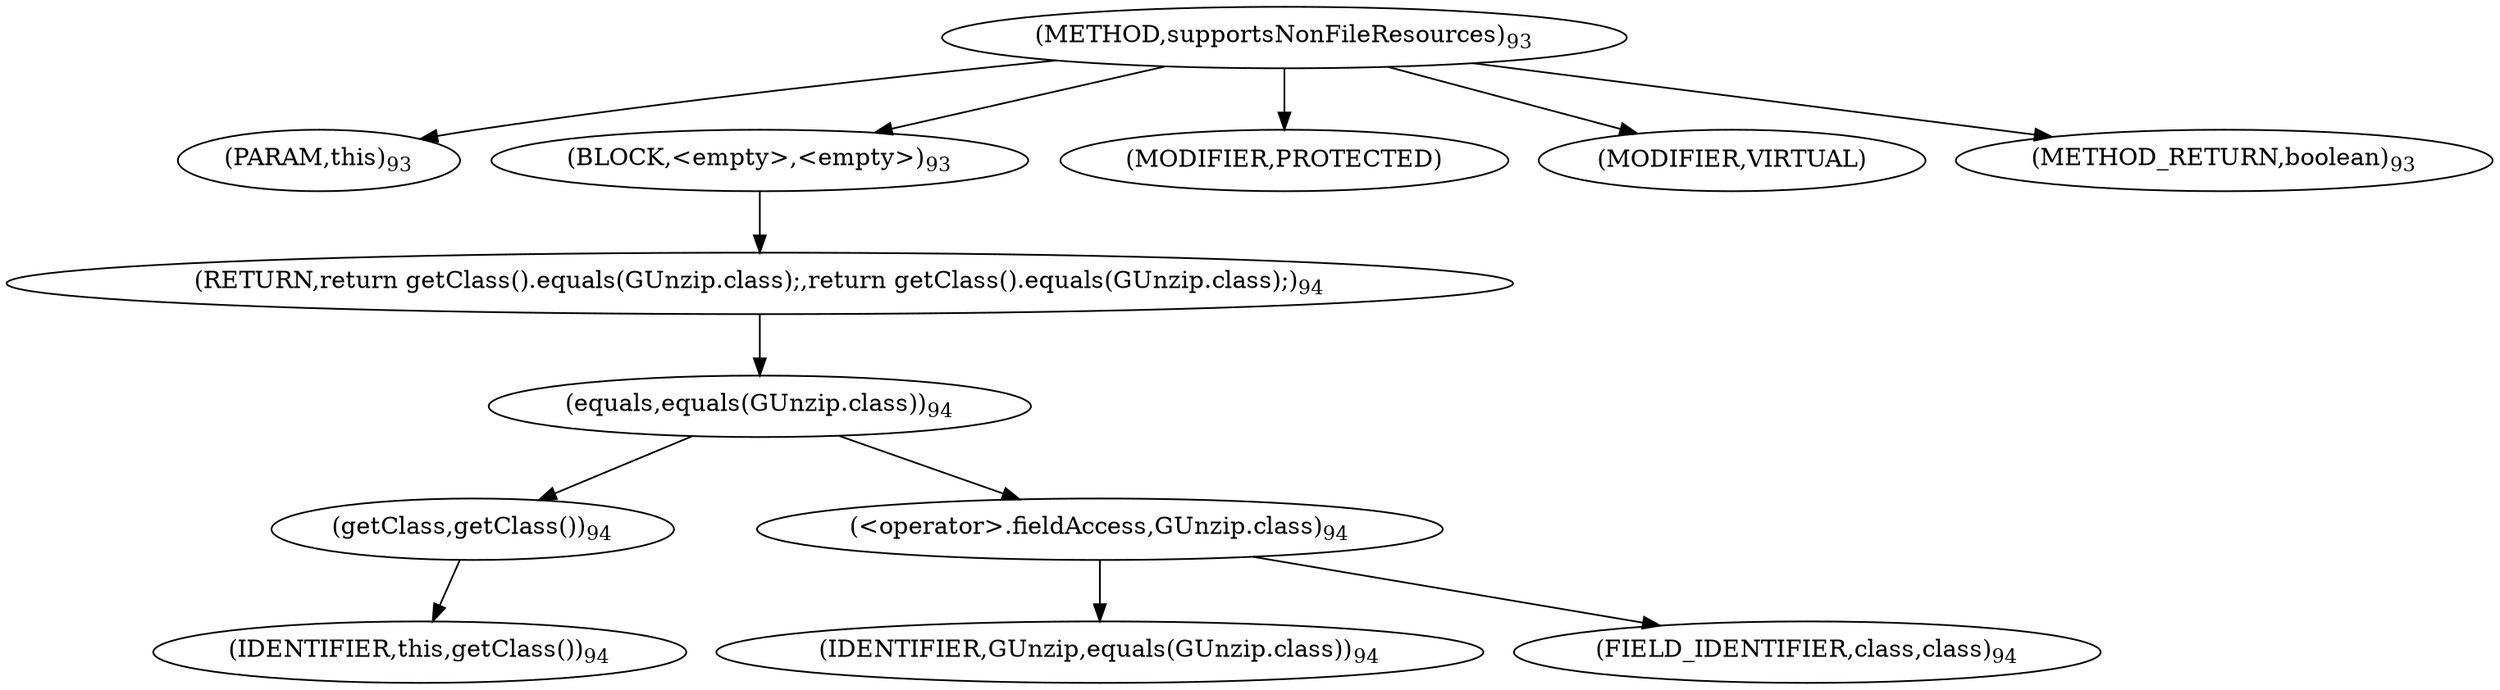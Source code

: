 digraph "supportsNonFileResources" {  
"140" [label = <(METHOD,supportsNonFileResources)<SUB>93</SUB>> ]
"11" [label = <(PARAM,this)<SUB>93</SUB>> ]
"141" [label = <(BLOCK,&lt;empty&gt;,&lt;empty&gt;)<SUB>93</SUB>> ]
"142" [label = <(RETURN,return getClass().equals(GUnzip.class);,return getClass().equals(GUnzip.class);)<SUB>94</SUB>> ]
"143" [label = <(equals,equals(GUnzip.class))<SUB>94</SUB>> ]
"144" [label = <(getClass,getClass())<SUB>94</SUB>> ]
"10" [label = <(IDENTIFIER,this,getClass())<SUB>94</SUB>> ]
"145" [label = <(&lt;operator&gt;.fieldAccess,GUnzip.class)<SUB>94</SUB>> ]
"146" [label = <(IDENTIFIER,GUnzip,equals(GUnzip.class))<SUB>94</SUB>> ]
"147" [label = <(FIELD_IDENTIFIER,class,class)<SUB>94</SUB>> ]
"148" [label = <(MODIFIER,PROTECTED)> ]
"149" [label = <(MODIFIER,VIRTUAL)> ]
"150" [label = <(METHOD_RETURN,boolean)<SUB>93</SUB>> ]
  "140" -> "11" 
  "140" -> "141" 
  "140" -> "148" 
  "140" -> "149" 
  "140" -> "150" 
  "141" -> "142" 
  "142" -> "143" 
  "143" -> "144" 
  "143" -> "145" 
  "144" -> "10" 
  "145" -> "146" 
  "145" -> "147" 
}
